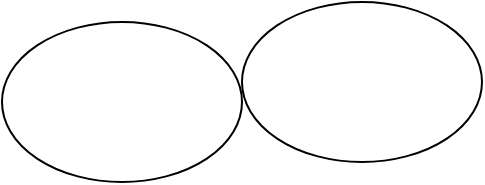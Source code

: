 <mxfile version="21.7.5" type="github">
  <diagram name="Page-1" id="IBSoEWe4CkGFYKaHJbZn">
    <mxGraphModel dx="1215" dy="630" grid="1" gridSize="10" guides="1" tooltips="1" connect="1" arrows="1" fold="1" page="1" pageScale="1" pageWidth="850" pageHeight="1100" math="0" shadow="0">
      <root>
        <mxCell id="0" />
        <mxCell id="1" parent="0" />
        <mxCell id="58zdUOvwGvH53etz6lQ_-1" value="" style="ellipse;whiteSpace=wrap;html=1;" vertex="1" parent="1">
          <mxGeometry x="340" y="300" width="120" height="80" as="geometry" />
        </mxCell>
        <mxCell id="58zdUOvwGvH53etz6lQ_-2" value="" style="ellipse;whiteSpace=wrap;html=1;" vertex="1" parent="1">
          <mxGeometry x="460" y="290" width="120" height="80" as="geometry" />
        </mxCell>
      </root>
    </mxGraphModel>
  </diagram>
</mxfile>
